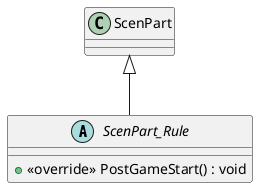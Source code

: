 @startuml
abstract class ScenPart_Rule {
    + <<override>> PostGameStart() : void
}
ScenPart <|-- ScenPart_Rule
@enduml
